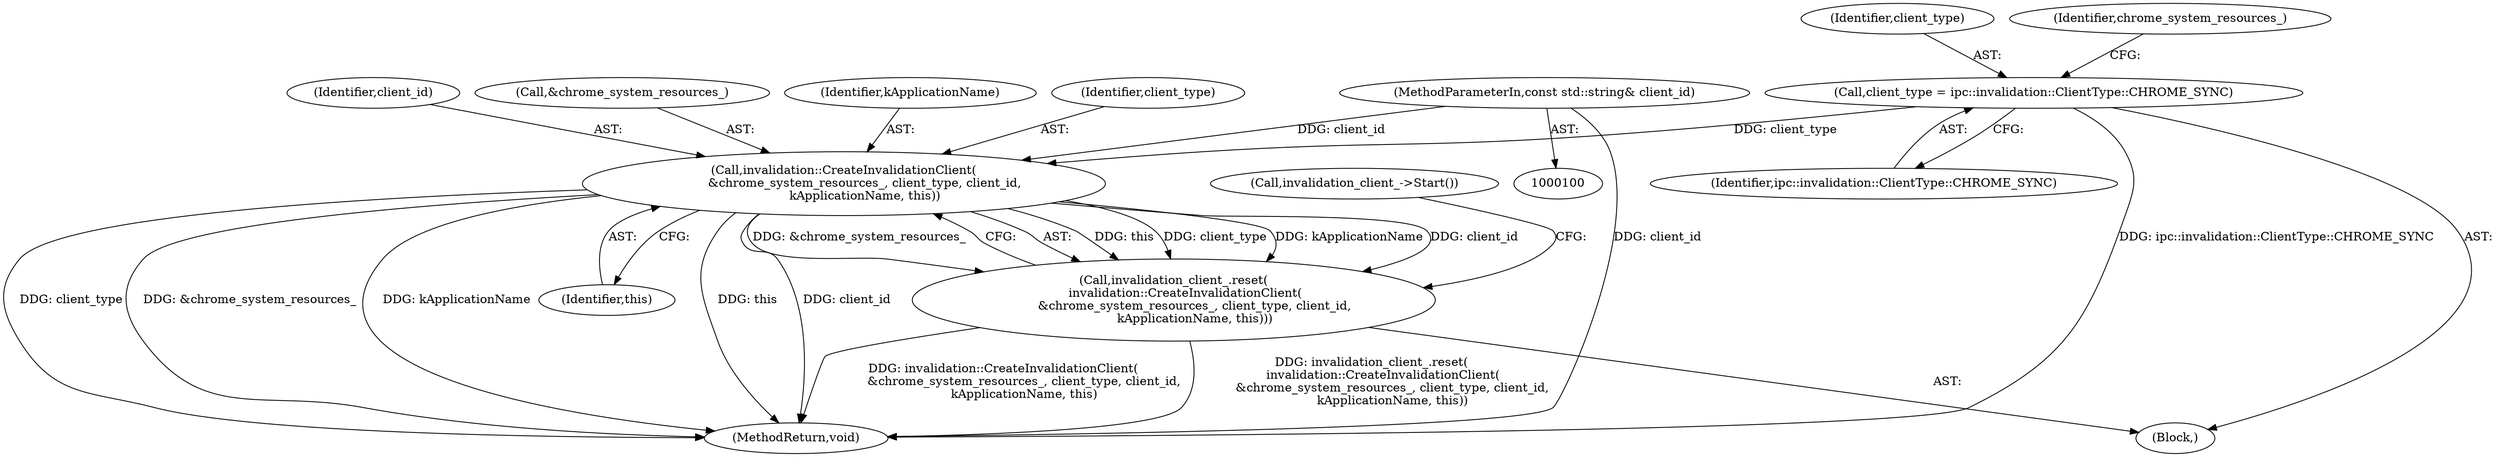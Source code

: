 digraph "1_Chrome_8a50f99c25fb70ff43aaa82b6f9569db383f0ca8_8@del" {
"1000172" [label="(Call,invalidation::CreateInvalidationClient(\n           &chrome_system_resources_, client_type, client_id,\n           kApplicationName, this))"];
"1000168" [label="(Call,client_type = ipc::invalidation::ClientType::CHROME_SYNC)"];
"1000101" [label="(MethodParameterIn,const std::string& client_id)"];
"1000171" [label="(Call,invalidation_client_.reset(\n      invalidation::CreateInvalidationClient(\n           &chrome_system_resources_, client_type, client_id,\n           kApplicationName, this)))"];
"1000177" [label="(Identifier,kApplicationName)"];
"1000183" [label="(MethodReturn,void)"];
"1000178" [label="(Identifier,this)"];
"1000169" [label="(Identifier,client_type)"];
"1000107" [label="(Block,)"];
"1000170" [label="(Identifier,ipc::invalidation::ClientType::CHROME_SYNC)"];
"1000175" [label="(Identifier,client_type)"];
"1000171" [label="(Call,invalidation_client_.reset(\n      invalidation::CreateInvalidationClient(\n           &chrome_system_resources_, client_type, client_id,\n           kApplicationName, this)))"];
"1000176" [label="(Identifier,client_id)"];
"1000179" [label="(Call,invalidation_client_->Start())"];
"1000101" [label="(MethodParameterIn,const std::string& client_id)"];
"1000168" [label="(Call,client_type = ipc::invalidation::ClientType::CHROME_SYNC)"];
"1000173" [label="(Call,&chrome_system_resources_)"];
"1000172" [label="(Call,invalidation::CreateInvalidationClient(\n           &chrome_system_resources_, client_type, client_id,\n           kApplicationName, this))"];
"1000174" [label="(Identifier,chrome_system_resources_)"];
"1000172" -> "1000171"  [label="AST: "];
"1000172" -> "1000178"  [label="CFG: "];
"1000173" -> "1000172"  [label="AST: "];
"1000175" -> "1000172"  [label="AST: "];
"1000176" -> "1000172"  [label="AST: "];
"1000177" -> "1000172"  [label="AST: "];
"1000178" -> "1000172"  [label="AST: "];
"1000171" -> "1000172"  [label="CFG: "];
"1000172" -> "1000183"  [label="DDG: this"];
"1000172" -> "1000183"  [label="DDG: client_id"];
"1000172" -> "1000183"  [label="DDG: &chrome_system_resources_"];
"1000172" -> "1000183"  [label="DDG: kApplicationName"];
"1000172" -> "1000183"  [label="DDG: client_type"];
"1000172" -> "1000171"  [label="DDG: this"];
"1000172" -> "1000171"  [label="DDG: client_type"];
"1000172" -> "1000171"  [label="DDG: kApplicationName"];
"1000172" -> "1000171"  [label="DDG: client_id"];
"1000172" -> "1000171"  [label="DDG: &chrome_system_resources_"];
"1000168" -> "1000172"  [label="DDG: client_type"];
"1000101" -> "1000172"  [label="DDG: client_id"];
"1000168" -> "1000107"  [label="AST: "];
"1000168" -> "1000170"  [label="CFG: "];
"1000169" -> "1000168"  [label="AST: "];
"1000170" -> "1000168"  [label="AST: "];
"1000174" -> "1000168"  [label="CFG: "];
"1000168" -> "1000183"  [label="DDG: ipc::invalidation::ClientType::CHROME_SYNC"];
"1000101" -> "1000100"  [label="AST: "];
"1000101" -> "1000183"  [label="DDG: client_id"];
"1000171" -> "1000107"  [label="AST: "];
"1000179" -> "1000171"  [label="CFG: "];
"1000171" -> "1000183"  [label="DDG: invalidation::CreateInvalidationClient(\n           &chrome_system_resources_, client_type, client_id,\n           kApplicationName, this)"];
"1000171" -> "1000183"  [label="DDG: invalidation_client_.reset(\n      invalidation::CreateInvalidationClient(\n           &chrome_system_resources_, client_type, client_id,\n           kApplicationName, this))"];
}

